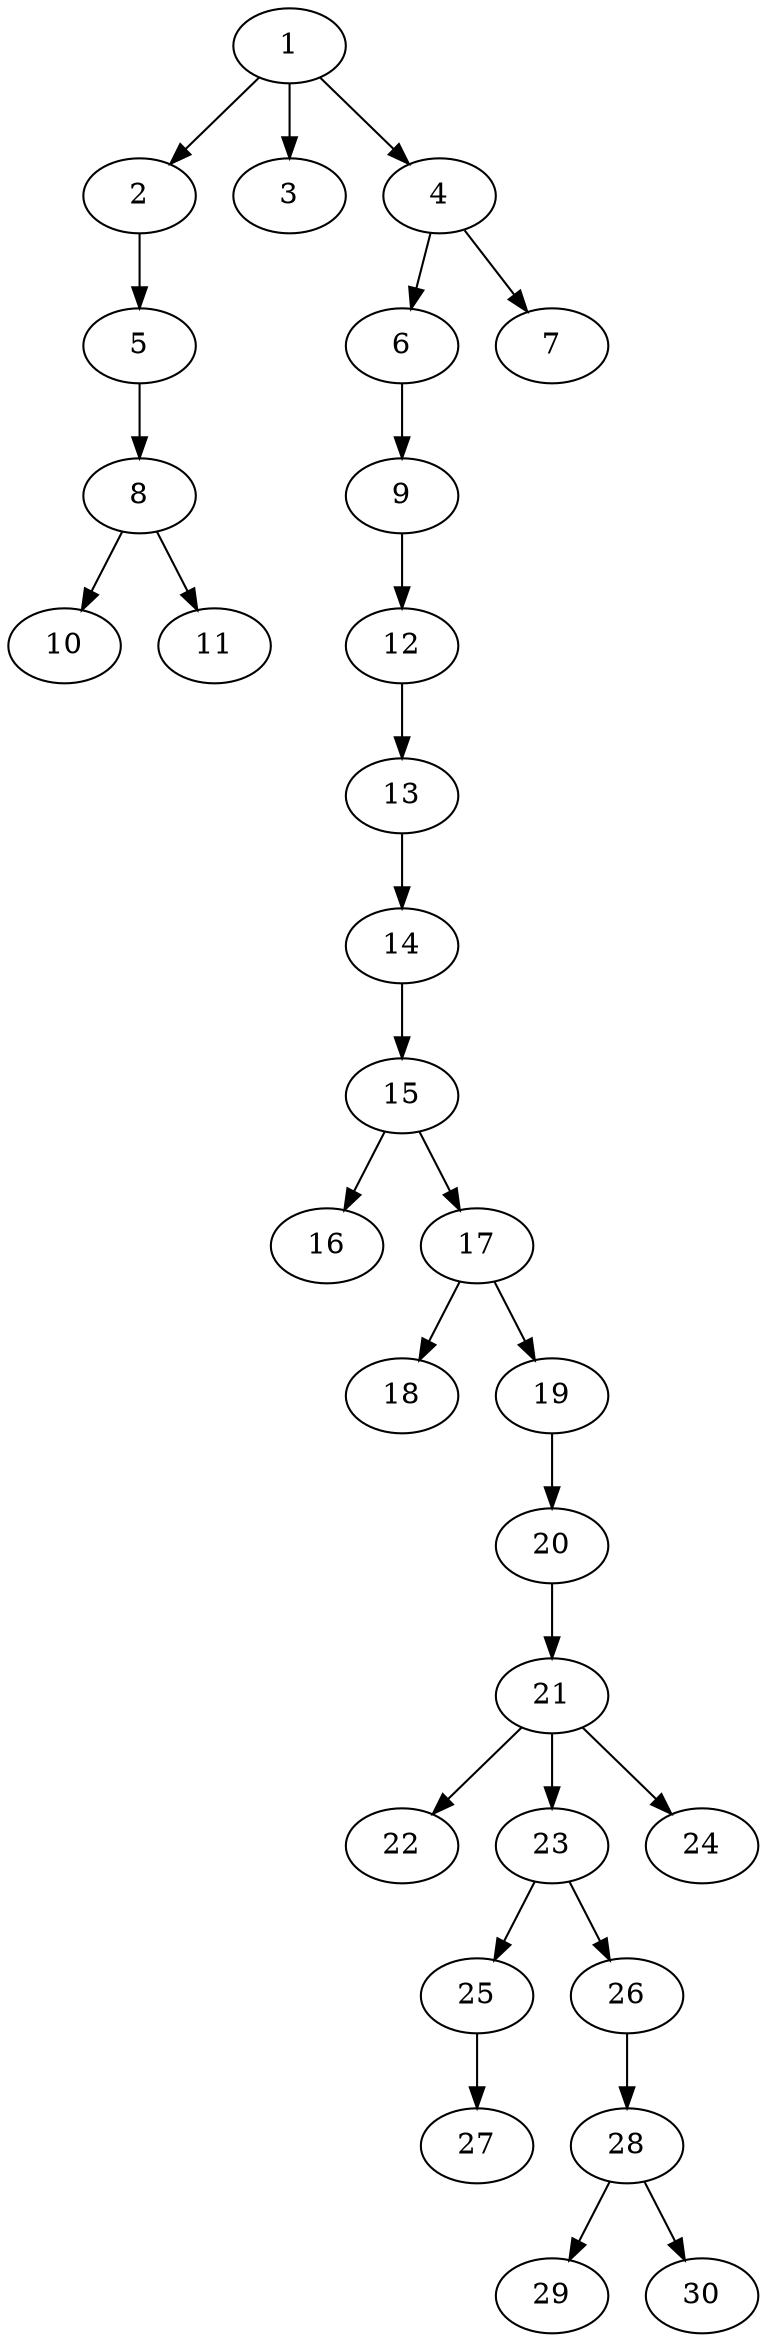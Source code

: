 // DAG automatically generated by daggen at Wed Apr 12 12:21:39 2017
// ./daggen --dot -n 30 --jump=3 --fat=0.2 --regularity=0.6 --density=0.4 
digraph G {
  1 [size="368293445632", alpha="0.04"]
  1 -> 2 [size ="411041792"]
  1 -> 3 [size ="411041792"]
  1 -> 4 [size ="411041792"]
  2 [size="56993939813", alpha="0.15"]
  2 -> 5 [size ="75497472"]
  3 [size="151771313146", alpha="0.17"]
  4 [size="4207081924", alpha="0.18"]
  4 -> 6 [size ="75497472"]
  4 -> 7 [size ="75497472"]
  5 [size="487085566781", alpha="0.19"]
  5 -> 8 [size ="679477248"]
  6 [size="8589934592", alpha="0.20"]
  6 -> 9 [size ="33554432"]
  7 [size="496975168230", alpha="0.06"]
  8 [size="7656706445", alpha="0.01"]
  8 -> 10 [size ="209715200"]
  8 -> 11 [size ="209715200"]
  9 [size="549755813888", alpha="0.19"]
  9 -> 12 [size ="536870912"]
  10 [size="2986524136", alpha="0.10"]
  11 [size="1073741824000", alpha="0.03"]
  12 [size="98624892768", alpha="0.02"]
  12 -> 13 [size ="134217728"]
  13 [size="851525998700", alpha="0.16"]
  13 -> 14 [size ="536870912"]
  14 [size="11557935510", alpha="0.18"]
  14 -> 15 [size ="33554432"]
  15 [size="104551219722", alpha="0.17"]
  15 -> 16 [size ="301989888"]
  15 -> 17 [size ="301989888"]
  16 [size="11682440027", alpha="0.07"]
  17 [size="8589934592", alpha="0.03"]
  17 -> 18 [size ="33554432"]
  17 -> 19 [size ="33554432"]
  18 [size="122964963680", alpha="0.13"]
  19 [size="13185109980", alpha="0.13"]
  19 -> 20 [size ="209715200"]
  20 [size="10891935919", alpha="0.03"]
  20 -> 21 [size ="209715200"]
  21 [size="28257504286", alpha="0.15"]
  21 -> 22 [size ="536870912"]
  21 -> 23 [size ="536870912"]
  21 -> 24 [size ="536870912"]
  22 [size="39320770022", alpha="0.08"]
  23 [size="1013325110021", alpha="0.08"]
  23 -> 25 [size ="679477248"]
  23 -> 26 [size ="679477248"]
  24 [size="2337677150", alpha="0.05"]
  25 [size="1701758521", alpha="0.19"]
  25 -> 27 [size ="134217728"]
  26 [size="9029514769", alpha="0.10"]
  26 -> 28 [size ="33554432"]
  27 [size="947064658", alpha="0.09"]
  28 [size="100571863042", alpha="0.18"]
  28 -> 29 [size ="75497472"]
  28 -> 30 [size ="75497472"]
  29 [size="494958976616", alpha="0.12"]
  30 [size="28991029248", alpha="0.20"]
}
